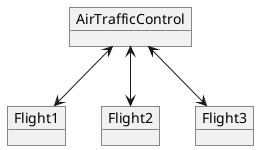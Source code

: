 @startuml
object AirTrafficControl
object Flight1
object Flight2
object Flight3
AirTrafficControl <--> Flight1
AirTrafficControl <--> Flight2
AirTrafficControl <--> Flight3
@enduml
